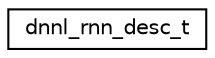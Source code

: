 digraph "Graphical Class Hierarchy"
{
 // LATEX_PDF_SIZE
  edge [fontname="Helvetica",fontsize="10",labelfontname="Helvetica",labelfontsize="10"];
  node [fontname="Helvetica",fontsize="10",shape=record];
  rankdir="LR";
  Node0 [label="dnnl_rnn_desc_t",height=0.2,width=0.4,color="black", fillcolor="white", style="filled",URL="$structdnnl__rnn__desc__t.html",tooltip="A descriptor for an RNN operation."];
}
